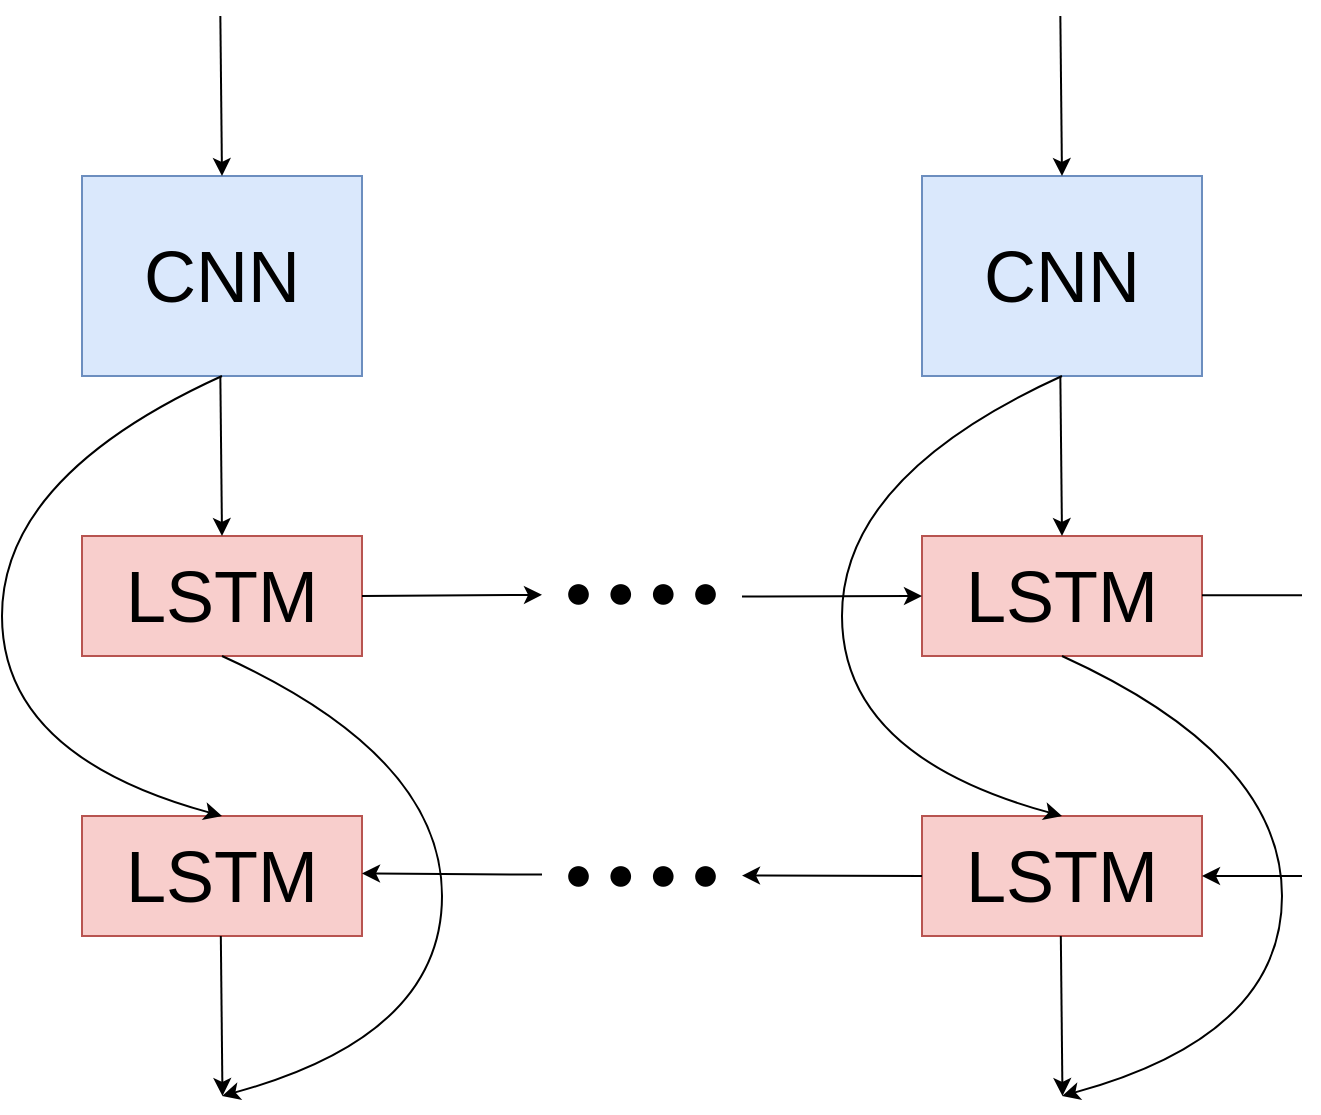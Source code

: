 <mxfile version="22.1.0" type="github">
  <diagram name="페이지-1" id="Vgb7DsIHNem7C9-14Kua">
    <mxGraphModel dx="674" dy="1057" grid="1" gridSize="10" guides="1" tooltips="1" connect="1" arrows="1" fold="1" page="1" pageScale="1" pageWidth="827" pageHeight="1169" math="0" shadow="0">
      <root>
        <mxCell id="0" />
        <mxCell id="1" parent="0" />
        <mxCell id="adEvEQLCfgkiyF7GXVpE-2" value="&lt;font style=&quot;font-size: 36px;&quot;&gt;CNN&lt;/font&gt;" style="rounded=0;whiteSpace=wrap;html=1;fillColor=#dae8fc;strokeColor=#6c8ebf;" vertex="1" parent="1">
          <mxGeometry x="120" y="160" width="140" height="100" as="geometry" />
        </mxCell>
        <mxCell id="adEvEQLCfgkiyF7GXVpE-3" value="&lt;font style=&quot;font-size: 36px;&quot;&gt;CNN&lt;/font&gt;" style="rounded=0;whiteSpace=wrap;html=1;fillColor=#dae8fc;strokeColor=#6c8ebf;" vertex="1" parent="1">
          <mxGeometry x="540" y="160" width="140" height="100" as="geometry" />
        </mxCell>
        <mxCell id="adEvEQLCfgkiyF7GXVpE-4" value="&lt;font style=&quot;font-size: 36px;&quot;&gt;LSTM&lt;/font&gt;" style="rounded=0;whiteSpace=wrap;html=1;fillColor=#f8cecc;strokeColor=#b85450;" vertex="1" parent="1">
          <mxGeometry x="120" y="340" width="140" height="60" as="geometry" />
        </mxCell>
        <mxCell id="adEvEQLCfgkiyF7GXVpE-8" value="&lt;font style=&quot;font-size: 36px;&quot;&gt;LSTM&lt;/font&gt;" style="rounded=0;whiteSpace=wrap;html=1;fillColor=#f8cecc;strokeColor=#b85450;" vertex="1" parent="1">
          <mxGeometry x="120" y="480" width="140" height="60" as="geometry" />
        </mxCell>
        <mxCell id="adEvEQLCfgkiyF7GXVpE-9" value="&lt;font style=&quot;font-size: 36px;&quot;&gt;LSTM&lt;/font&gt;" style="rounded=0;whiteSpace=wrap;html=1;fillColor=#f8cecc;strokeColor=#b85450;" vertex="1" parent="1">
          <mxGeometry x="540" y="340" width="140" height="60" as="geometry" />
        </mxCell>
        <mxCell id="adEvEQLCfgkiyF7GXVpE-10" value="&lt;font style=&quot;font-size: 36px;&quot;&gt;LSTM&lt;/font&gt;" style="rounded=0;whiteSpace=wrap;html=1;fillColor=#f8cecc;strokeColor=#b85450;" vertex="1" parent="1">
          <mxGeometry x="540" y="480" width="140" height="60" as="geometry" />
        </mxCell>
        <mxCell id="adEvEQLCfgkiyF7GXVpE-13" value="" style="endArrow=classic;html=1;rounded=0;entryX=0.5;entryY=0;entryDx=0;entryDy=0;" edge="1" parent="1" target="adEvEQLCfgkiyF7GXVpE-4">
          <mxGeometry width="50" height="50" relative="1" as="geometry">
            <mxPoint x="189.17" y="260" as="sourcePoint" />
            <mxPoint x="189.17" y="330" as="targetPoint" />
          </mxGeometry>
        </mxCell>
        <mxCell id="adEvEQLCfgkiyF7GXVpE-15" value="" style="endArrow=classic;html=1;rounded=0;entryX=0.5;entryY=0;entryDx=0;entryDy=0;" edge="1" parent="1">
          <mxGeometry width="50" height="50" relative="1" as="geometry">
            <mxPoint x="189.17" y="80" as="sourcePoint" />
            <mxPoint x="190" y="160" as="targetPoint" />
          </mxGeometry>
        </mxCell>
        <mxCell id="adEvEQLCfgkiyF7GXVpE-16" value="" style="endArrow=classic;html=1;rounded=0;entryX=0.5;entryY=0;entryDx=0;entryDy=0;" edge="1" parent="1">
          <mxGeometry width="50" height="50" relative="1" as="geometry">
            <mxPoint x="609.17" y="80" as="sourcePoint" />
            <mxPoint x="610" y="160" as="targetPoint" />
          </mxGeometry>
        </mxCell>
        <mxCell id="adEvEQLCfgkiyF7GXVpE-17" value="" style="endArrow=classic;html=1;rounded=0;entryX=0.5;entryY=0;entryDx=0;entryDy=0;" edge="1" parent="1">
          <mxGeometry width="50" height="50" relative="1" as="geometry">
            <mxPoint x="609.17" y="260" as="sourcePoint" />
            <mxPoint x="610" y="340" as="targetPoint" />
          </mxGeometry>
        </mxCell>
        <mxCell id="adEvEQLCfgkiyF7GXVpE-18" value="" style="curved=1;endArrow=classic;html=1;rounded=0;exitX=0.5;exitY=1;exitDx=0;exitDy=0;entryX=0.5;entryY=0;entryDx=0;entryDy=0;" edge="1" parent="1" source="adEvEQLCfgkiyF7GXVpE-2" target="adEvEQLCfgkiyF7GXVpE-8">
          <mxGeometry width="50" height="50" relative="1" as="geometry">
            <mxPoint x="40" y="470" as="sourcePoint" />
            <mxPoint x="90" y="420" as="targetPoint" />
            <Array as="points">
              <mxPoint x="80" y="310" />
              <mxPoint x="80" y="450" />
            </Array>
          </mxGeometry>
        </mxCell>
        <mxCell id="adEvEQLCfgkiyF7GXVpE-19" value="" style="curved=1;endArrow=classic;html=1;rounded=0;exitX=0.5;exitY=1;exitDx=0;exitDy=0;entryX=0.5;entryY=0;entryDx=0;entryDy=0;" edge="1" parent="1">
          <mxGeometry width="50" height="50" relative="1" as="geometry">
            <mxPoint x="190" y="400" as="sourcePoint" />
            <mxPoint x="190" y="620" as="targetPoint" />
            <Array as="points">
              <mxPoint x="300" y="450" />
              <mxPoint x="300" y="590" />
            </Array>
          </mxGeometry>
        </mxCell>
        <mxCell id="adEvEQLCfgkiyF7GXVpE-20" value="" style="endArrow=classic;html=1;rounded=0;entryX=0.5;entryY=0;entryDx=0;entryDy=0;" edge="1" parent="1">
          <mxGeometry width="50" height="50" relative="1" as="geometry">
            <mxPoint x="189.41" y="540" as="sourcePoint" />
            <mxPoint x="190.24" y="620" as="targetPoint" />
          </mxGeometry>
        </mxCell>
        <mxCell id="adEvEQLCfgkiyF7GXVpE-21" value="" style="curved=1;endArrow=classic;html=1;rounded=0;exitX=0.5;exitY=1;exitDx=0;exitDy=0;entryX=0.5;entryY=0;entryDx=0;entryDy=0;" edge="1" parent="1">
          <mxGeometry width="50" height="50" relative="1" as="geometry">
            <mxPoint x="610" y="260" as="sourcePoint" />
            <mxPoint x="610" y="480" as="targetPoint" />
            <Array as="points">
              <mxPoint x="500" y="310" />
              <mxPoint x="500" y="450" />
            </Array>
          </mxGeometry>
        </mxCell>
        <mxCell id="adEvEQLCfgkiyF7GXVpE-22" value="" style="curved=1;endArrow=classic;html=1;rounded=0;exitX=0.5;exitY=1;exitDx=0;exitDy=0;entryX=0.5;entryY=0;entryDx=0;entryDy=0;" edge="1" parent="1">
          <mxGeometry width="50" height="50" relative="1" as="geometry">
            <mxPoint x="610" y="400" as="sourcePoint" />
            <mxPoint x="610" y="620" as="targetPoint" />
            <Array as="points">
              <mxPoint x="720" y="450" />
              <mxPoint x="720" y="590" />
            </Array>
          </mxGeometry>
        </mxCell>
        <mxCell id="adEvEQLCfgkiyF7GXVpE-23" value="" style="endArrow=classic;html=1;rounded=0;entryX=0.5;entryY=0;entryDx=0;entryDy=0;" edge="1" parent="1">
          <mxGeometry width="50" height="50" relative="1" as="geometry">
            <mxPoint x="609.41" y="540" as="sourcePoint" />
            <mxPoint x="610.24" y="620" as="targetPoint" />
          </mxGeometry>
        </mxCell>
        <mxCell id="adEvEQLCfgkiyF7GXVpE-24" value="" style="endArrow=classic;html=1;rounded=0;exitX=1;exitY=0.5;exitDx=0;exitDy=0;" edge="1" parent="1" source="adEvEQLCfgkiyF7GXVpE-4">
          <mxGeometry width="50" height="50" relative="1" as="geometry">
            <mxPoint x="270" y="369.41" as="sourcePoint" />
            <mxPoint x="350" y="369.41" as="targetPoint" />
          </mxGeometry>
        </mxCell>
        <mxCell id="adEvEQLCfgkiyF7GXVpE-25" value="" style="endArrow=classic;html=1;rounded=0;entryX=0;entryY=0.5;entryDx=0;entryDy=0;" edge="1" parent="1" target="adEvEQLCfgkiyF7GXVpE-9">
          <mxGeometry width="50" height="50" relative="1" as="geometry">
            <mxPoint x="450" y="370.3" as="sourcePoint" />
            <mxPoint x="530" y="369.71" as="targetPoint" />
          </mxGeometry>
        </mxCell>
        <mxCell id="adEvEQLCfgkiyF7GXVpE-26" value="&lt;font style=&quot;font-size: 24px;&quot;&gt;● ● ● ●&lt;/font&gt;" style="text;html=1;strokeColor=none;fillColor=none;align=center;verticalAlign=middle;whiteSpace=wrap;rounded=0;" vertex="1" parent="1">
          <mxGeometry x="350" y="355" width="100" height="26" as="geometry" />
        </mxCell>
        <mxCell id="adEvEQLCfgkiyF7GXVpE-28" value="&lt;font style=&quot;font-size: 24px;&quot;&gt;● ● ● ●&lt;/font&gt;" style="text;html=1;strokeColor=none;fillColor=none;align=center;verticalAlign=middle;whiteSpace=wrap;rounded=0;" vertex="1" parent="1">
          <mxGeometry x="350" y="496" width="100" height="26" as="geometry" />
        </mxCell>
        <mxCell id="adEvEQLCfgkiyF7GXVpE-31" value="" style="endArrow=classic;html=1;rounded=0;exitX=1;exitY=0.5;exitDx=0;exitDy=0;" edge="1" parent="1">
          <mxGeometry width="50" height="50" relative="1" as="geometry">
            <mxPoint x="350" y="509.3" as="sourcePoint" />
            <mxPoint x="260" y="508.71" as="targetPoint" />
          </mxGeometry>
        </mxCell>
        <mxCell id="adEvEQLCfgkiyF7GXVpE-32" value="" style="endArrow=classic;html=1;rounded=0;entryX=0;entryY=0.5;entryDx=0;entryDy=0;" edge="1" parent="1">
          <mxGeometry width="50" height="50" relative="1" as="geometry">
            <mxPoint x="540" y="510.06" as="sourcePoint" />
            <mxPoint x="450" y="509.76" as="targetPoint" />
          </mxGeometry>
        </mxCell>
        <mxCell id="adEvEQLCfgkiyF7GXVpE-33" value="" style="endArrow=classic;html=1;rounded=0;entryX=1;entryY=0.5;entryDx=0;entryDy=0;" edge="1" parent="1" target="adEvEQLCfgkiyF7GXVpE-10">
          <mxGeometry width="50" height="50" relative="1" as="geometry">
            <mxPoint x="730" y="510" as="sourcePoint" />
            <mxPoint x="790" y="410" as="targetPoint" />
          </mxGeometry>
        </mxCell>
        <mxCell id="adEvEQLCfgkiyF7GXVpE-34" value="" style="endArrow=none;html=1;rounded=0;" edge="1" parent="1">
          <mxGeometry width="50" height="50" relative="1" as="geometry">
            <mxPoint x="680" y="369.6" as="sourcePoint" />
            <mxPoint x="730" y="369.6" as="targetPoint" />
          </mxGeometry>
        </mxCell>
      </root>
    </mxGraphModel>
  </diagram>
</mxfile>
